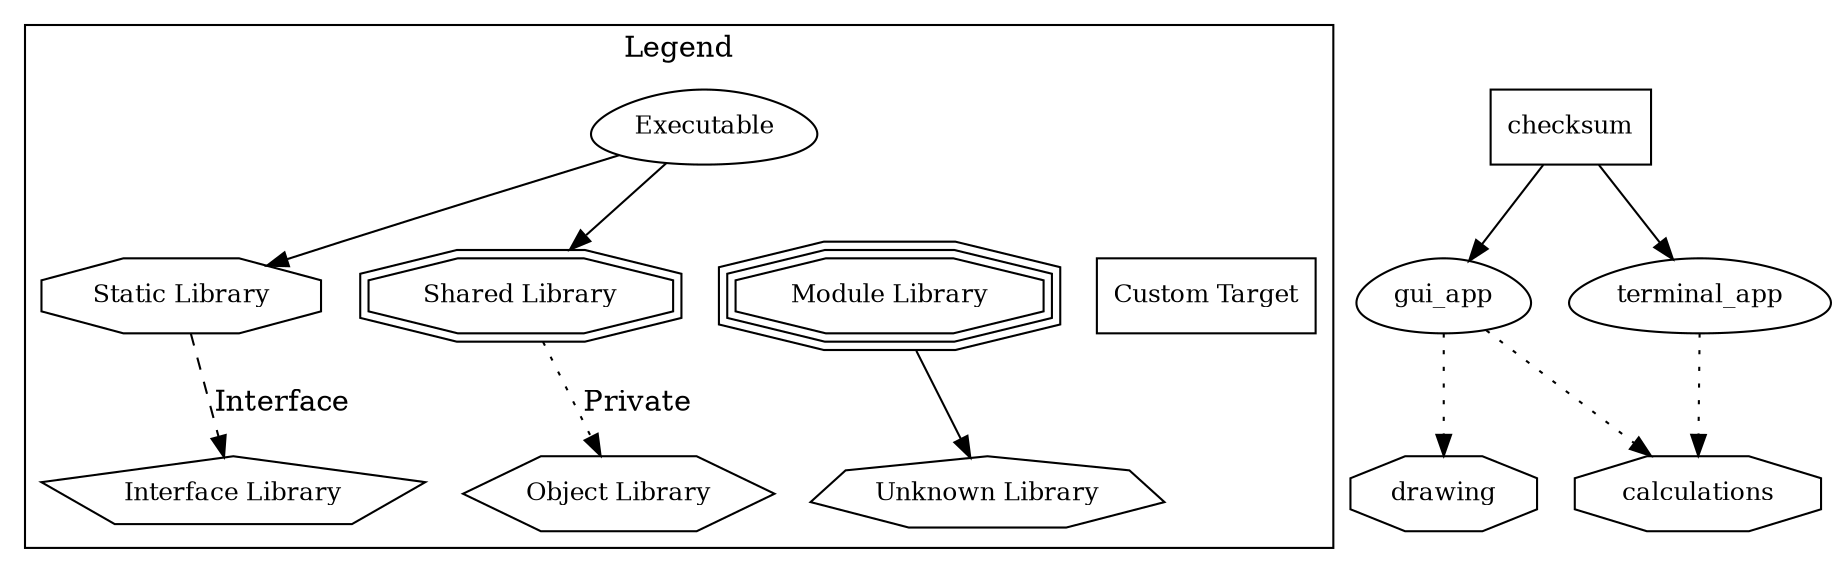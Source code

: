 digraph "BankApp" {
node [
  fontsize = "12"
];
subgraph clusterLegend {
  label = "Legend";
  color = black;
  edge [ style = invis ];
  legendNode0 [ label = "Executable", shape = egg ];
  legendNode1 [ label = "Static Library", shape = octagon ];
  legendNode2 [ label = "Shared Library", shape = doubleoctagon ];
  legendNode3 [ label = "Module Library", shape = tripleoctagon ];
  legendNode4 [ label = "Interface Library", shape = pentagon ];
  legendNode5 [ label = "Object Library", shape = hexagon ];
  legendNode6 [ label = "Unknown Library", shape = septagon ];
  legendNode7 [ label = "Custom Target", shape = box ];
  legendNode0 -> legendNode1 [ style = solid ];
  legendNode0 -> legendNode2 [ style = solid ];
  legendNode0 -> legendNode3;
  legendNode1 -> legendNode4 [ label = "Interface", style = dashed ];
  legendNode2 -> legendNode5 [ label = "Private", style = dotted ];
  legendNode3 -> legendNode6 [ style = solid ];
  legendNode0 -> legendNode7;
}
    "node0" [ label = "calculations", shape = octagon ];
    "node1" [ label = "checksum", shape = box ];
    "node2" [ label = "gui_app", shape = egg ];
    "node2" -> "node0" [ style = dotted ] // gui_app -> calculations
    "node3" [ label = "drawing", shape = octagon ];
    "node2" -> "node3" [ style = dotted ] // gui_app -> drawing
    "node1" -> "node2"  // checksum -> gui_app
    "node4" [ label = "terminal_app", shape = egg ];
    "node4" -> "node0" [ style = dotted ] // terminal_app -> calculations
    "node1" -> "node4"  // checksum -> terminal_app
}
